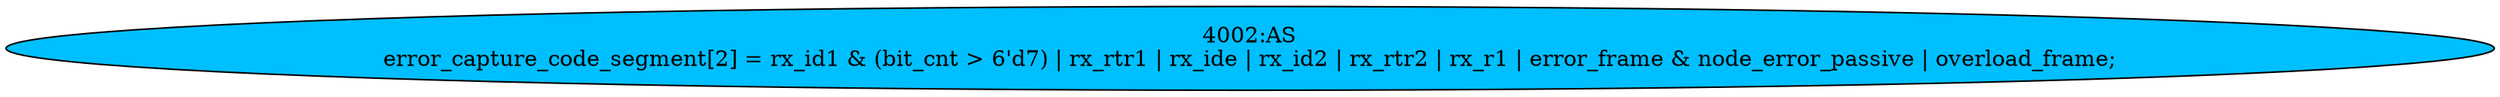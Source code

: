 strict digraph "" {
	node [label="\N"];
	"4002:AS"	 [ast="<pyverilog.vparser.ast.Assign object at 0x7f44f6adb410>",
		def_var="['error_capture_code_segment']",
		fillcolor=deepskyblue,
		label="4002:AS
error_capture_code_segment[2] = rx_id1 & (bit_cnt > 6'd7) | rx_rtr1 | rx_ide | rx_id2 | rx_rtr2 | rx_r1 | error_frame & \
node_error_passive | overload_frame;",
		statements="[]",
		style=filled,
		typ=Assign,
		use_var="['rx_id1', 'bit_cnt', 'rx_rtr1', 'rx_ide', 'rx_id2', 'rx_rtr2', 'rx_r1', 'error_frame', 'node_error_passive', 'overload_frame']"];
}

